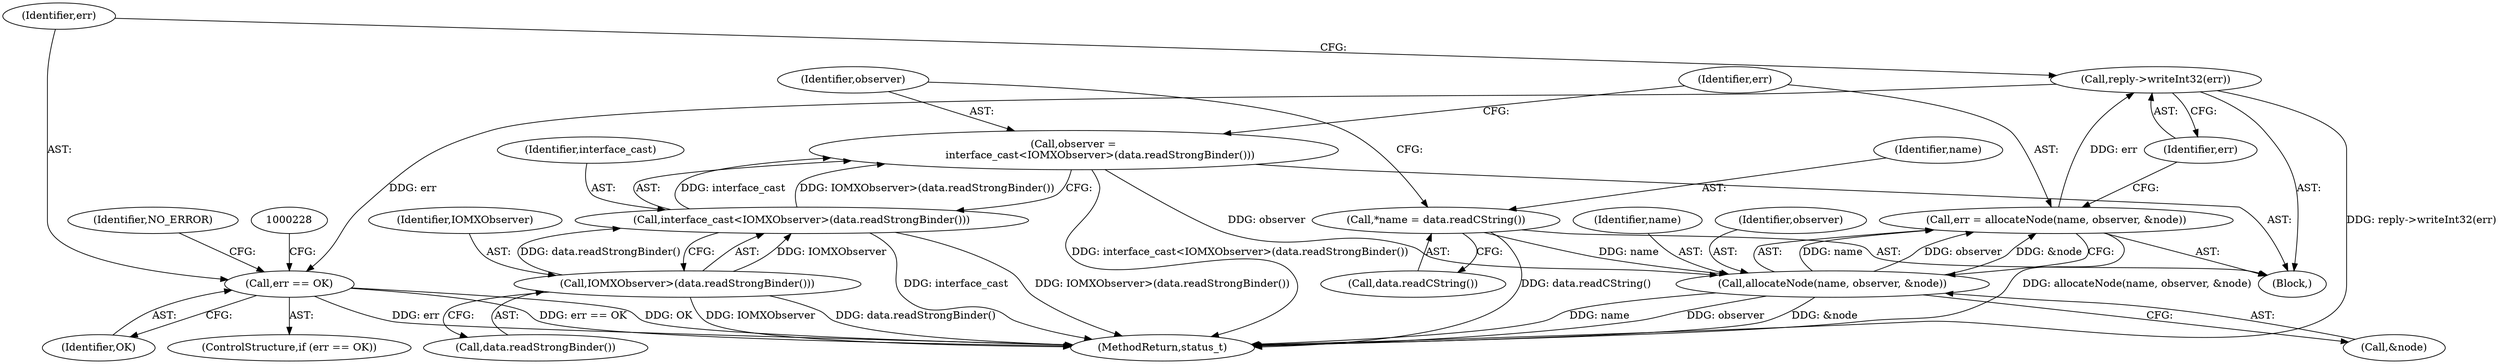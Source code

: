 digraph "0_Android_295c883fe3105b19bcd0f9e07d54c6b589fc5bff@API" {
"1000219" [label="(Call,reply->writeInt32(err))"];
"1000212" [label="(Call,err = allocateNode(name, observer, &node))"];
"1000214" [label="(Call,allocateNode(name, observer, &node))"];
"1000199" [label="(Call,*name = data.readCString())"];
"1000203" [label="(Call,observer =\n                interface_cast<IOMXObserver>(data.readStrongBinder()))"];
"1000205" [label="(Call,interface_cast<IOMXObserver>(data.readStrongBinder()))"];
"1000207" [label="(Call,IOMXObserver>(data.readStrongBinder()))"];
"1000222" [label="(Call,err == OK)"];
"1000217" [label="(Call,&node)"];
"1000224" [label="(Identifier,OK)"];
"1000193" [label="(Block,)"];
"1000203" [label="(Call,observer =\n                interface_cast<IOMXObserver>(data.readStrongBinder()))"];
"1000213" [label="(Identifier,err)"];
"1000201" [label="(Call,data.readCString())"];
"1000206" [label="(Identifier,interface_cast)"];
"1000209" [label="(Call,data.readStrongBinder())"];
"1000200" [label="(Identifier,name)"];
"1000212" [label="(Call,err = allocateNode(name, observer, &node))"];
"1000223" [label="(Identifier,err)"];
"1000220" [label="(Identifier,err)"];
"1000231" [label="(Identifier,NO_ERROR)"];
"1000214" [label="(Call,allocateNode(name, observer, &node))"];
"1000221" [label="(ControlStructure,if (err == OK))"];
"1000219" [label="(Call,reply->writeInt32(err))"];
"1000205" [label="(Call,interface_cast<IOMXObserver>(data.readStrongBinder()))"];
"1000215" [label="(Identifier,name)"];
"1000199" [label="(Call,*name = data.readCString())"];
"1000208" [label="(Identifier,IOMXObserver)"];
"1000216" [label="(Identifier,observer)"];
"1000204" [label="(Identifier,observer)"];
"1000222" [label="(Call,err == OK)"];
"1000207" [label="(Call,IOMXObserver>(data.readStrongBinder()))"];
"1001343" [label="(MethodReturn,status_t)"];
"1000219" -> "1000193"  [label="AST: "];
"1000219" -> "1000220"  [label="CFG: "];
"1000220" -> "1000219"  [label="AST: "];
"1000223" -> "1000219"  [label="CFG: "];
"1000219" -> "1001343"  [label="DDG: reply->writeInt32(err)"];
"1000212" -> "1000219"  [label="DDG: err"];
"1000219" -> "1000222"  [label="DDG: err"];
"1000212" -> "1000193"  [label="AST: "];
"1000212" -> "1000214"  [label="CFG: "];
"1000213" -> "1000212"  [label="AST: "];
"1000214" -> "1000212"  [label="AST: "];
"1000220" -> "1000212"  [label="CFG: "];
"1000212" -> "1001343"  [label="DDG: allocateNode(name, observer, &node)"];
"1000214" -> "1000212"  [label="DDG: name"];
"1000214" -> "1000212"  [label="DDG: observer"];
"1000214" -> "1000212"  [label="DDG: &node"];
"1000214" -> "1000217"  [label="CFG: "];
"1000215" -> "1000214"  [label="AST: "];
"1000216" -> "1000214"  [label="AST: "];
"1000217" -> "1000214"  [label="AST: "];
"1000214" -> "1001343"  [label="DDG: observer"];
"1000214" -> "1001343"  [label="DDG: &node"];
"1000214" -> "1001343"  [label="DDG: name"];
"1000199" -> "1000214"  [label="DDG: name"];
"1000203" -> "1000214"  [label="DDG: observer"];
"1000199" -> "1000193"  [label="AST: "];
"1000199" -> "1000201"  [label="CFG: "];
"1000200" -> "1000199"  [label="AST: "];
"1000201" -> "1000199"  [label="AST: "];
"1000204" -> "1000199"  [label="CFG: "];
"1000199" -> "1001343"  [label="DDG: data.readCString()"];
"1000203" -> "1000193"  [label="AST: "];
"1000203" -> "1000205"  [label="CFG: "];
"1000204" -> "1000203"  [label="AST: "];
"1000205" -> "1000203"  [label="AST: "];
"1000213" -> "1000203"  [label="CFG: "];
"1000203" -> "1001343"  [label="DDG: interface_cast<IOMXObserver>(data.readStrongBinder())"];
"1000205" -> "1000203"  [label="DDG: interface_cast"];
"1000205" -> "1000203"  [label="DDG: IOMXObserver>(data.readStrongBinder())"];
"1000205" -> "1000207"  [label="CFG: "];
"1000206" -> "1000205"  [label="AST: "];
"1000207" -> "1000205"  [label="AST: "];
"1000205" -> "1001343"  [label="DDG: interface_cast"];
"1000205" -> "1001343"  [label="DDG: IOMXObserver>(data.readStrongBinder())"];
"1000207" -> "1000205"  [label="DDG: IOMXObserver"];
"1000207" -> "1000205"  [label="DDG: data.readStrongBinder()"];
"1000207" -> "1000209"  [label="CFG: "];
"1000208" -> "1000207"  [label="AST: "];
"1000209" -> "1000207"  [label="AST: "];
"1000207" -> "1001343"  [label="DDG: data.readStrongBinder()"];
"1000207" -> "1001343"  [label="DDG: IOMXObserver"];
"1000222" -> "1000221"  [label="AST: "];
"1000222" -> "1000224"  [label="CFG: "];
"1000223" -> "1000222"  [label="AST: "];
"1000224" -> "1000222"  [label="AST: "];
"1000228" -> "1000222"  [label="CFG: "];
"1000231" -> "1000222"  [label="CFG: "];
"1000222" -> "1001343"  [label="DDG: err"];
"1000222" -> "1001343"  [label="DDG: err == OK"];
"1000222" -> "1001343"  [label="DDG: OK"];
}
